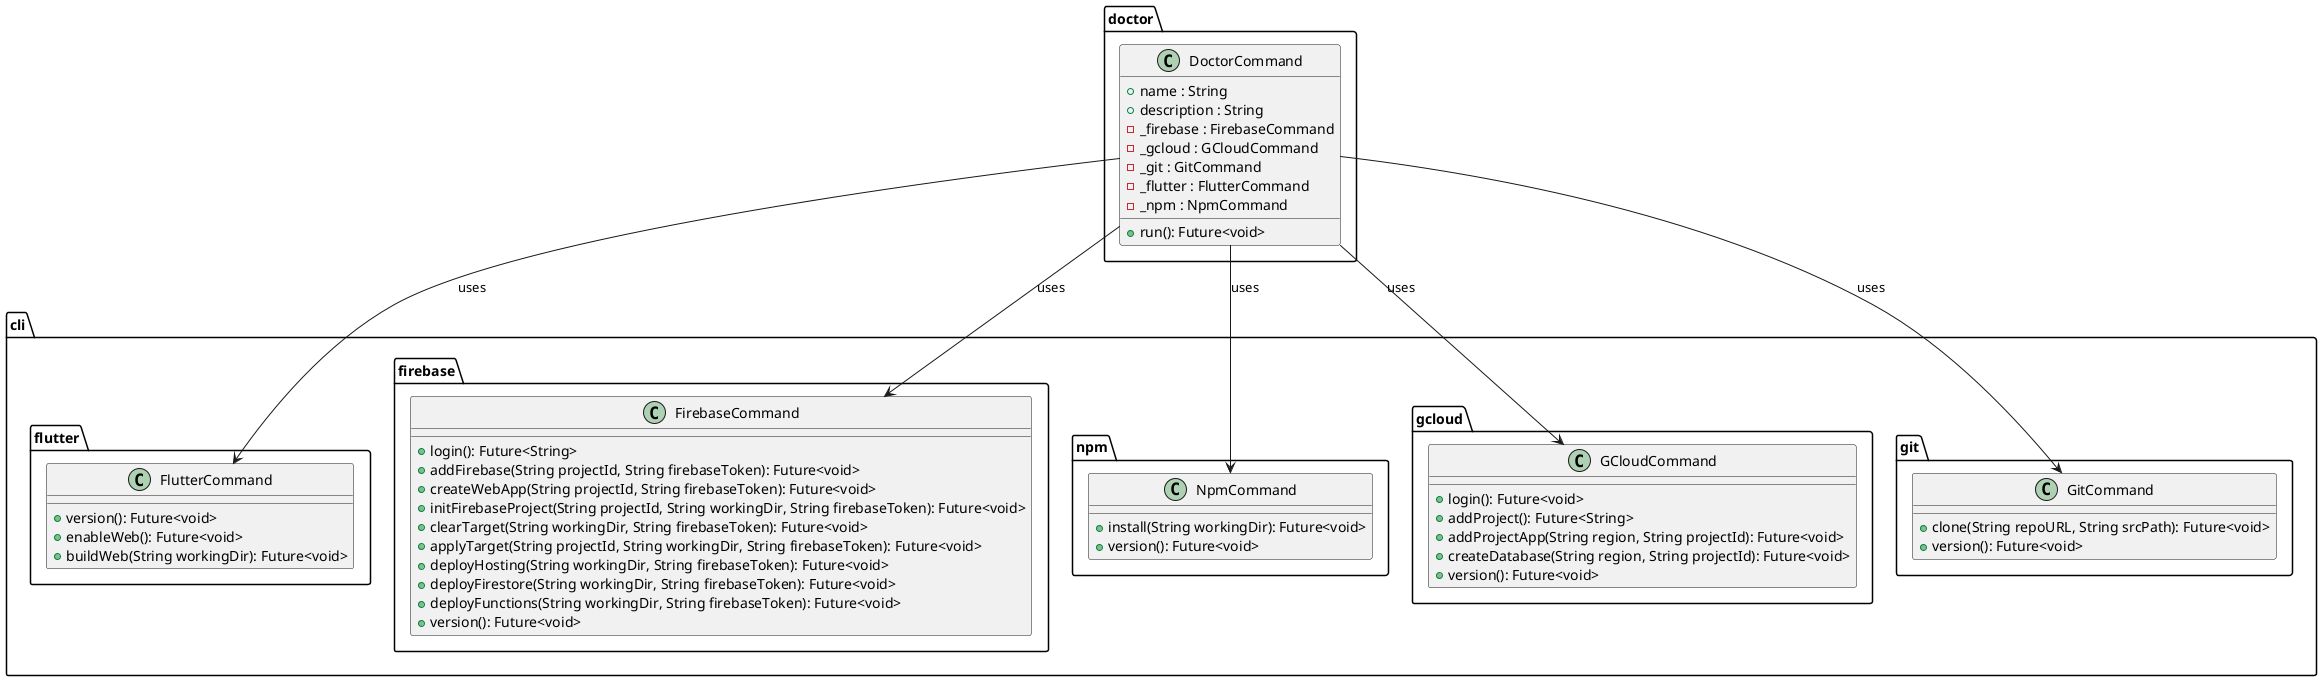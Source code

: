 @startuml doctor_command_class_diagram

package doctor {
    class DoctorCommand {
        + name : String
        + description : String
        - _firebase : FirebaseCommand
        - _gcloud : GCloudCommand
        - _git : GitCommand
        - _flutter : FlutterCommand
        - _npm : NpmCommand
        + run(): Future<void>
    }
}

package cli {
    package flutter {
        class FlutterCommand {
            + version(): Future<void>
            + enableWeb(): Future<void>
            + buildWeb(String workingDir): Future<void>
        }
    }

    package firebase {
        class FirebaseCommand {
            + login(): Future<String>
            + addFirebase(String projectId, String firebaseToken): Future<void>
            + createWebApp(String projectId, String firebaseToken): Future<void>
            + initFirebaseProject(String projectId, String workingDir, String firebaseToken): Future<void>
            + clearTarget(String workingDir, String firebaseToken): Future<void>
            + applyTarget(String projectId, String workingDir, String firebaseToken): Future<void>
            + deployHosting(String workingDir, String firebaseToken): Future<void>
            + deployFirestore(String workingDir, String firebaseToken): Future<void>
            + deployFunctions(String workingDir, String firebaseToken): Future<void>
            + version(): Future<void>
        }
    }

    package npm {
        class NpmCommand {
            + install(String workingDir): Future<void>
            + version(): Future<void>
        }
    }

    package gcloud {
        class GCloudCommand {
            + login(): Future<void>
            + addProject(): Future<String>
            + addProjectApp(String region, String projectId): Future<void>
            + createDatabase(String region, String projectId): Future<void>
            + version(): Future<void>
        }
    }

    package git {
        class GitCommand {
            + clone(String repoURL, String srcPath): Future<void>
            + version(): Future<void>
        }
    }
}

DoctorCommand --> GCloudCommand: uses
DoctorCommand --> FirebaseCommand : uses
DoctorCommand --> GitCommand : uses
DoctorCommand --> FlutterCommand : uses
DoctorCommand --> NpmCommand : uses

@enduml
